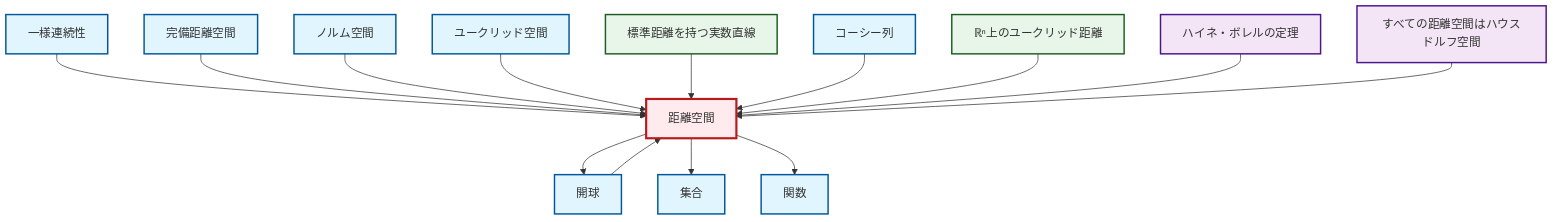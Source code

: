 graph TD
    classDef definition fill:#e1f5fe,stroke:#01579b,stroke-width:2px
    classDef theorem fill:#f3e5f5,stroke:#4a148c,stroke-width:2px
    classDef axiom fill:#fff3e0,stroke:#e65100,stroke-width:2px
    classDef example fill:#e8f5e9,stroke:#1b5e20,stroke-width:2px
    classDef current fill:#ffebee,stroke:#b71c1c,stroke-width:3px
    def-function["関数"]:::definition
    ex-real-line-metric["標準距離を持つ実数直線"]:::example
    def-uniform-continuity["一様連続性"]:::definition
    def-set["集合"]:::definition
    def-metric-space["距離空間"]:::definition
    def-euclidean-space["ユークリッド空間"]:::definition
    def-normed-vector-space["ノルム空間"]:::definition
    thm-metric-hausdorff["すべての距離空間はハウスドルフ空間"]:::theorem
    def-complete-metric-space["完備距離空間"]:::definition
    def-cauchy-sequence["コーシー列"]:::definition
    def-open-ball["開球"]:::definition
    thm-heine-borel["ハイネ・ボレルの定理"]:::theorem
    ex-euclidean-metric["ℝⁿ上のユークリッド距離"]:::example
    def-metric-space --> def-open-ball
    def-uniform-continuity --> def-metric-space
    def-complete-metric-space --> def-metric-space
    def-normed-vector-space --> def-metric-space
    def-euclidean-space --> def-metric-space
    ex-real-line-metric --> def-metric-space
    def-cauchy-sequence --> def-metric-space
    def-metric-space --> def-set
    ex-euclidean-metric --> def-metric-space
    thm-heine-borel --> def-metric-space
    thm-metric-hausdorff --> def-metric-space
    def-open-ball --> def-metric-space
    def-metric-space --> def-function
    class def-metric-space current